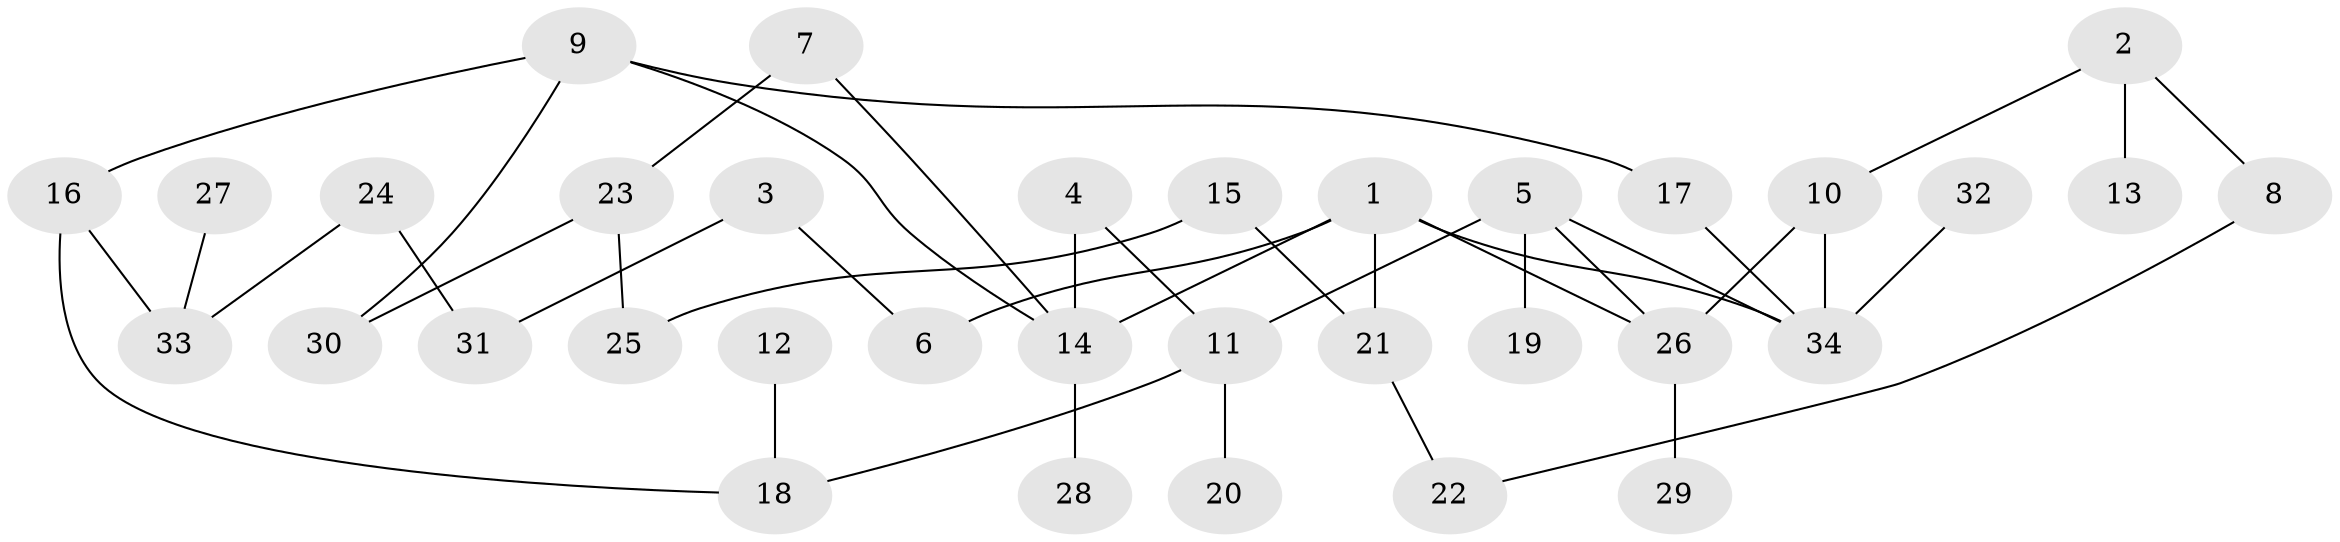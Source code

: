 // original degree distribution, {5: 0.08823529411764706, 6: 0.04411764705882353, 3: 0.10294117647058823, 4: 0.058823529411764705, 1: 0.39705882352941174, 2: 0.3088235294117647}
// Generated by graph-tools (version 1.1) at 2025/01/03/09/25 03:01:11]
// undirected, 34 vertices, 42 edges
graph export_dot {
graph [start="1"]
  node [color=gray90,style=filled];
  1;
  2;
  3;
  4;
  5;
  6;
  7;
  8;
  9;
  10;
  11;
  12;
  13;
  14;
  15;
  16;
  17;
  18;
  19;
  20;
  21;
  22;
  23;
  24;
  25;
  26;
  27;
  28;
  29;
  30;
  31;
  32;
  33;
  34;
  1 -- 6 [weight=1.0];
  1 -- 14 [weight=2.0];
  1 -- 21 [weight=1.0];
  1 -- 26 [weight=1.0];
  1 -- 34 [weight=1.0];
  2 -- 8 [weight=1.0];
  2 -- 10 [weight=1.0];
  2 -- 13 [weight=1.0];
  3 -- 6 [weight=1.0];
  3 -- 31 [weight=1.0];
  4 -- 11 [weight=1.0];
  4 -- 14 [weight=1.0];
  5 -- 11 [weight=1.0];
  5 -- 19 [weight=1.0];
  5 -- 26 [weight=1.0];
  5 -- 34 [weight=1.0];
  7 -- 14 [weight=1.0];
  7 -- 23 [weight=1.0];
  8 -- 22 [weight=1.0];
  9 -- 14 [weight=1.0];
  9 -- 16 [weight=1.0];
  9 -- 17 [weight=1.0];
  9 -- 30 [weight=1.0];
  10 -- 26 [weight=1.0];
  10 -- 34 [weight=1.0];
  11 -- 18 [weight=1.0];
  11 -- 20 [weight=1.0];
  12 -- 18 [weight=1.0];
  14 -- 28 [weight=1.0];
  15 -- 21 [weight=1.0];
  15 -- 25 [weight=1.0];
  16 -- 18 [weight=1.0];
  16 -- 33 [weight=1.0];
  17 -- 34 [weight=1.0];
  21 -- 22 [weight=1.0];
  23 -- 25 [weight=1.0];
  23 -- 30 [weight=1.0];
  24 -- 31 [weight=1.0];
  24 -- 33 [weight=1.0];
  26 -- 29 [weight=1.0];
  27 -- 33 [weight=1.0];
  32 -- 34 [weight=1.0];
}
